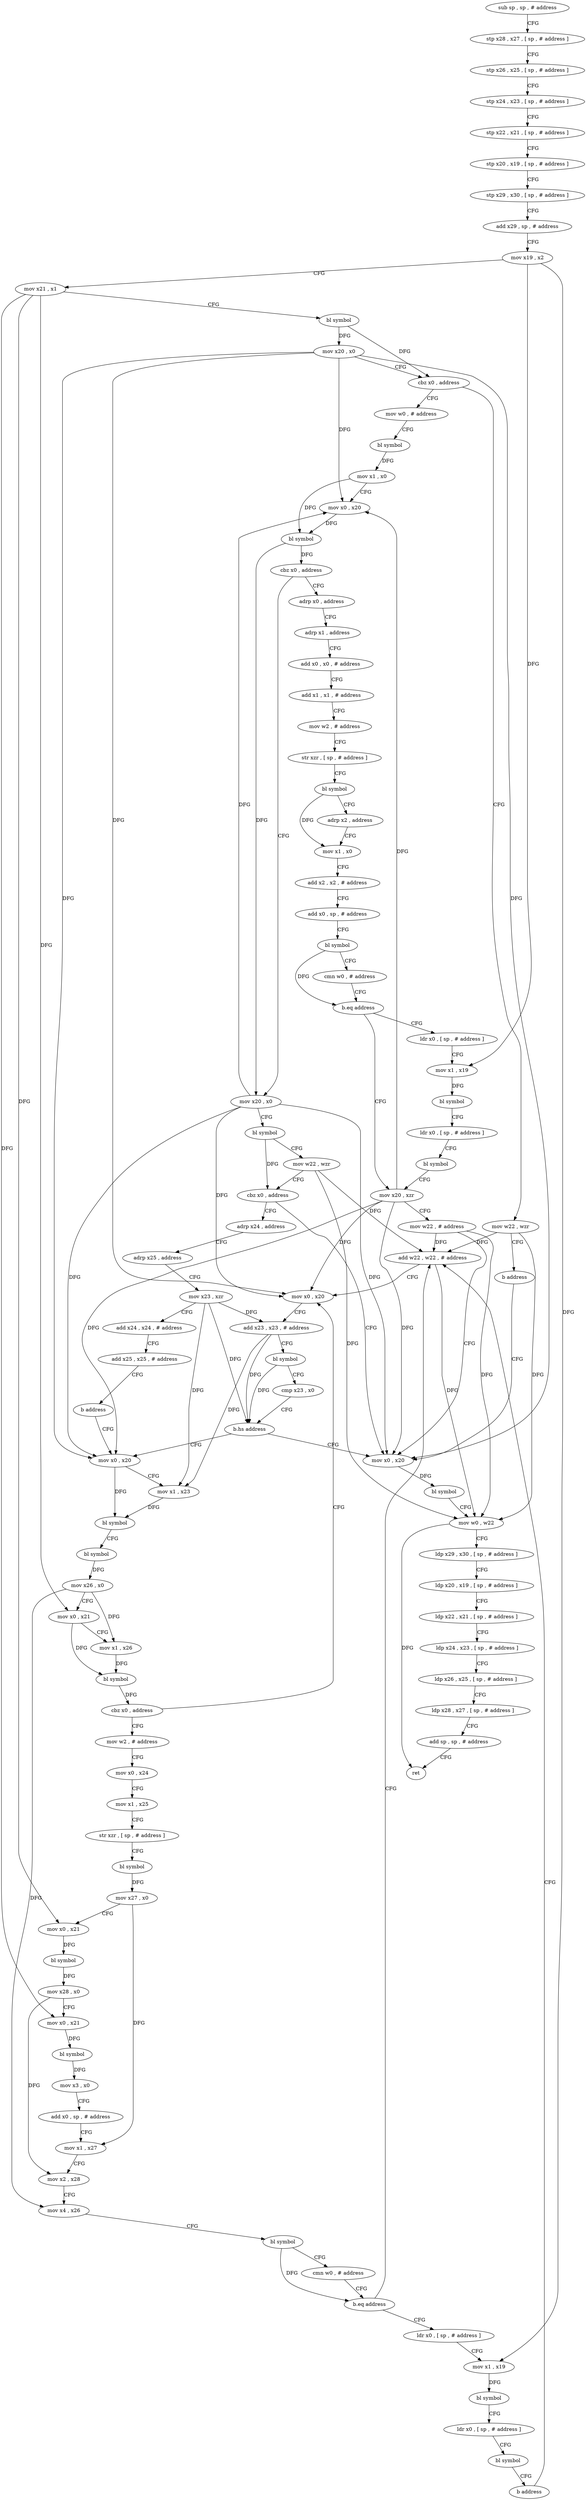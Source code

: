 digraph "func" {
"106792" [label = "sub sp , sp , # address" ]
"106796" [label = "stp x28 , x27 , [ sp , # address ]" ]
"106800" [label = "stp x26 , x25 , [ sp , # address ]" ]
"106804" [label = "stp x24 , x23 , [ sp , # address ]" ]
"106808" [label = "stp x22 , x21 , [ sp , # address ]" ]
"106812" [label = "stp x20 , x19 , [ sp , # address ]" ]
"106816" [label = "stp x29 , x30 , [ sp , # address ]" ]
"106820" [label = "add x29 , sp , # address" ]
"106824" [label = "mov x19 , x2" ]
"106828" [label = "mov x21 , x1" ]
"106832" [label = "bl symbol" ]
"106836" [label = "mov x20 , x0" ]
"106840" [label = "cbz x0 , address" ]
"107068" [label = "mov w22 , wzr" ]
"106844" [label = "mov w0 , # address" ]
"107072" [label = "b address" ]
"107160" [label = "mov x0 , x20" ]
"106848" [label = "bl symbol" ]
"106852" [label = "mov x1 , x0" ]
"106856" [label = "mov x0 , x20" ]
"106860" [label = "bl symbol" ]
"106864" [label = "cbz x0 , address" ]
"107076" [label = "adrp x0 , address" ]
"106868" [label = "mov x20 , x0" ]
"107164" [label = "bl symbol" ]
"107168" [label = "mov w0 , w22" ]
"107172" [label = "ldp x29 , x30 , [ sp , # address ]" ]
"107176" [label = "ldp x20 , x19 , [ sp , # address ]" ]
"107180" [label = "ldp x22 , x21 , [ sp , # address ]" ]
"107184" [label = "ldp x24 , x23 , [ sp , # address ]" ]
"107188" [label = "ldp x26 , x25 , [ sp , # address ]" ]
"107192" [label = "ldp x28 , x27 , [ sp , # address ]" ]
"107196" [label = "add sp , sp , # address" ]
"107200" [label = "ret" ]
"107080" [label = "adrp x1 , address" ]
"107084" [label = "add x0 , x0 , # address" ]
"107088" [label = "add x1 , x1 , # address" ]
"107092" [label = "mov w2 , # address" ]
"107096" [label = "str xzr , [ sp , # address ]" ]
"107100" [label = "bl symbol" ]
"107104" [label = "adrp x2 , address" ]
"107108" [label = "mov x1 , x0" ]
"107112" [label = "add x2 , x2 , # address" ]
"107116" [label = "add x0 , sp , # address" ]
"107120" [label = "bl symbol" ]
"107124" [label = "cmn w0 , # address" ]
"107128" [label = "b.eq address" ]
"107152" [label = "mov x20 , xzr" ]
"107132" [label = "ldr x0 , [ sp , # address ]" ]
"106872" [label = "bl symbol" ]
"106876" [label = "mov w22 , wzr" ]
"106880" [label = "cbz x0 , address" ]
"106884" [label = "adrp x24 , address" ]
"107156" [label = "mov w22 , # address" ]
"107136" [label = "mov x1 , x19" ]
"107140" [label = "bl symbol" ]
"107144" [label = "ldr x0 , [ sp , # address ]" ]
"107148" [label = "bl symbol" ]
"106888" [label = "adrp x25 , address" ]
"106892" [label = "mov x23 , xzr" ]
"106896" [label = "add x24 , x24 , # address" ]
"106900" [label = "add x25 , x25 , # address" ]
"106904" [label = "b address" ]
"106932" [label = "mov x0 , x20" ]
"106936" [label = "mov x1 , x23" ]
"106940" [label = "bl symbol" ]
"106944" [label = "bl symbol" ]
"106948" [label = "mov x26 , x0" ]
"106952" [label = "mov x0 , x21" ]
"106956" [label = "mov x1 , x26" ]
"106960" [label = "bl symbol" ]
"106964" [label = "cbz x0 , address" ]
"106912" [label = "mov x0 , x20" ]
"106968" [label = "mov w2 , # address" ]
"106916" [label = "add x23 , x23 , # address" ]
"106920" [label = "bl symbol" ]
"106924" [label = "cmp x23 , x0" ]
"106928" [label = "b.hs address" ]
"106972" [label = "mov x0 , x24" ]
"106976" [label = "mov x1 , x25" ]
"106980" [label = "str xzr , [ sp , # address ]" ]
"106984" [label = "bl symbol" ]
"106988" [label = "mov x27 , x0" ]
"106992" [label = "mov x0 , x21" ]
"106996" [label = "bl symbol" ]
"107000" [label = "mov x28 , x0" ]
"107004" [label = "mov x0 , x21" ]
"107008" [label = "bl symbol" ]
"107012" [label = "mov x3 , x0" ]
"107016" [label = "add x0 , sp , # address" ]
"107020" [label = "mov x1 , x27" ]
"107024" [label = "mov x2 , x28" ]
"107028" [label = "mov x4 , x26" ]
"107032" [label = "bl symbol" ]
"107036" [label = "cmn w0 , # address" ]
"107040" [label = "b.eq address" ]
"106908" [label = "add w22 , w22 , # address" ]
"107044" [label = "ldr x0 , [ sp , # address ]" ]
"107048" [label = "mov x1 , x19" ]
"107052" [label = "bl symbol" ]
"107056" [label = "ldr x0 , [ sp , # address ]" ]
"107060" [label = "bl symbol" ]
"107064" [label = "b address" ]
"106792" -> "106796" [ label = "CFG" ]
"106796" -> "106800" [ label = "CFG" ]
"106800" -> "106804" [ label = "CFG" ]
"106804" -> "106808" [ label = "CFG" ]
"106808" -> "106812" [ label = "CFG" ]
"106812" -> "106816" [ label = "CFG" ]
"106816" -> "106820" [ label = "CFG" ]
"106820" -> "106824" [ label = "CFG" ]
"106824" -> "106828" [ label = "CFG" ]
"106824" -> "107136" [ label = "DFG" ]
"106824" -> "107048" [ label = "DFG" ]
"106828" -> "106832" [ label = "CFG" ]
"106828" -> "106952" [ label = "DFG" ]
"106828" -> "106992" [ label = "DFG" ]
"106828" -> "107004" [ label = "DFG" ]
"106832" -> "106836" [ label = "DFG" ]
"106832" -> "106840" [ label = "DFG" ]
"106836" -> "106840" [ label = "CFG" ]
"106836" -> "106856" [ label = "DFG" ]
"106836" -> "107160" [ label = "DFG" ]
"106836" -> "106932" [ label = "DFG" ]
"106836" -> "106912" [ label = "DFG" ]
"106840" -> "107068" [ label = "CFG" ]
"106840" -> "106844" [ label = "CFG" ]
"107068" -> "107072" [ label = "CFG" ]
"107068" -> "107168" [ label = "DFG" ]
"107068" -> "106908" [ label = "DFG" ]
"106844" -> "106848" [ label = "CFG" ]
"107072" -> "107160" [ label = "CFG" ]
"107160" -> "107164" [ label = "DFG" ]
"106848" -> "106852" [ label = "DFG" ]
"106852" -> "106856" [ label = "CFG" ]
"106852" -> "106860" [ label = "DFG" ]
"106856" -> "106860" [ label = "DFG" ]
"106860" -> "106864" [ label = "DFG" ]
"106860" -> "106868" [ label = "DFG" ]
"106864" -> "107076" [ label = "CFG" ]
"106864" -> "106868" [ label = "CFG" ]
"107076" -> "107080" [ label = "CFG" ]
"106868" -> "106872" [ label = "CFG" ]
"106868" -> "106856" [ label = "DFG" ]
"106868" -> "107160" [ label = "DFG" ]
"106868" -> "106932" [ label = "DFG" ]
"106868" -> "106912" [ label = "DFG" ]
"107164" -> "107168" [ label = "CFG" ]
"107168" -> "107172" [ label = "CFG" ]
"107168" -> "107200" [ label = "DFG" ]
"107172" -> "107176" [ label = "CFG" ]
"107176" -> "107180" [ label = "CFG" ]
"107180" -> "107184" [ label = "CFG" ]
"107184" -> "107188" [ label = "CFG" ]
"107188" -> "107192" [ label = "CFG" ]
"107192" -> "107196" [ label = "CFG" ]
"107196" -> "107200" [ label = "CFG" ]
"107080" -> "107084" [ label = "CFG" ]
"107084" -> "107088" [ label = "CFG" ]
"107088" -> "107092" [ label = "CFG" ]
"107092" -> "107096" [ label = "CFG" ]
"107096" -> "107100" [ label = "CFG" ]
"107100" -> "107104" [ label = "CFG" ]
"107100" -> "107108" [ label = "DFG" ]
"107104" -> "107108" [ label = "CFG" ]
"107108" -> "107112" [ label = "CFG" ]
"107112" -> "107116" [ label = "CFG" ]
"107116" -> "107120" [ label = "CFG" ]
"107120" -> "107124" [ label = "CFG" ]
"107120" -> "107128" [ label = "DFG" ]
"107124" -> "107128" [ label = "CFG" ]
"107128" -> "107152" [ label = "CFG" ]
"107128" -> "107132" [ label = "CFG" ]
"107152" -> "107156" [ label = "CFG" ]
"107152" -> "106856" [ label = "DFG" ]
"107152" -> "107160" [ label = "DFG" ]
"107152" -> "106932" [ label = "DFG" ]
"107152" -> "106912" [ label = "DFG" ]
"107132" -> "107136" [ label = "CFG" ]
"106872" -> "106876" [ label = "CFG" ]
"106872" -> "106880" [ label = "DFG" ]
"106876" -> "106880" [ label = "CFG" ]
"106876" -> "107168" [ label = "DFG" ]
"106876" -> "106908" [ label = "DFG" ]
"106880" -> "107160" [ label = "CFG" ]
"106880" -> "106884" [ label = "CFG" ]
"106884" -> "106888" [ label = "CFG" ]
"107156" -> "107160" [ label = "CFG" ]
"107156" -> "107168" [ label = "DFG" ]
"107156" -> "106908" [ label = "DFG" ]
"107136" -> "107140" [ label = "DFG" ]
"107140" -> "107144" [ label = "CFG" ]
"107144" -> "107148" [ label = "CFG" ]
"107148" -> "107152" [ label = "CFG" ]
"106888" -> "106892" [ label = "CFG" ]
"106892" -> "106896" [ label = "CFG" ]
"106892" -> "106936" [ label = "DFG" ]
"106892" -> "106916" [ label = "DFG" ]
"106892" -> "106928" [ label = "DFG" ]
"106896" -> "106900" [ label = "CFG" ]
"106900" -> "106904" [ label = "CFG" ]
"106904" -> "106932" [ label = "CFG" ]
"106932" -> "106936" [ label = "CFG" ]
"106932" -> "106940" [ label = "DFG" ]
"106936" -> "106940" [ label = "DFG" ]
"106940" -> "106944" [ label = "CFG" ]
"106944" -> "106948" [ label = "DFG" ]
"106948" -> "106952" [ label = "CFG" ]
"106948" -> "106956" [ label = "DFG" ]
"106948" -> "107028" [ label = "DFG" ]
"106952" -> "106956" [ label = "CFG" ]
"106952" -> "106960" [ label = "DFG" ]
"106956" -> "106960" [ label = "DFG" ]
"106960" -> "106964" [ label = "DFG" ]
"106964" -> "106912" [ label = "CFG" ]
"106964" -> "106968" [ label = "CFG" ]
"106912" -> "106916" [ label = "CFG" ]
"106968" -> "106972" [ label = "CFG" ]
"106916" -> "106920" [ label = "CFG" ]
"106916" -> "106936" [ label = "DFG" ]
"106916" -> "106928" [ label = "DFG" ]
"106920" -> "106924" [ label = "CFG" ]
"106920" -> "106928" [ label = "DFG" ]
"106924" -> "106928" [ label = "CFG" ]
"106928" -> "107160" [ label = "CFG" ]
"106928" -> "106932" [ label = "CFG" ]
"106972" -> "106976" [ label = "CFG" ]
"106976" -> "106980" [ label = "CFG" ]
"106980" -> "106984" [ label = "CFG" ]
"106984" -> "106988" [ label = "DFG" ]
"106988" -> "106992" [ label = "CFG" ]
"106988" -> "107020" [ label = "DFG" ]
"106992" -> "106996" [ label = "DFG" ]
"106996" -> "107000" [ label = "DFG" ]
"107000" -> "107004" [ label = "CFG" ]
"107000" -> "107024" [ label = "DFG" ]
"107004" -> "107008" [ label = "DFG" ]
"107008" -> "107012" [ label = "DFG" ]
"107012" -> "107016" [ label = "CFG" ]
"107016" -> "107020" [ label = "CFG" ]
"107020" -> "107024" [ label = "CFG" ]
"107024" -> "107028" [ label = "CFG" ]
"107028" -> "107032" [ label = "CFG" ]
"107032" -> "107036" [ label = "CFG" ]
"107032" -> "107040" [ label = "DFG" ]
"107036" -> "107040" [ label = "CFG" ]
"107040" -> "106908" [ label = "CFG" ]
"107040" -> "107044" [ label = "CFG" ]
"106908" -> "106912" [ label = "CFG" ]
"106908" -> "107168" [ label = "DFG" ]
"107044" -> "107048" [ label = "CFG" ]
"107048" -> "107052" [ label = "DFG" ]
"107052" -> "107056" [ label = "CFG" ]
"107056" -> "107060" [ label = "CFG" ]
"107060" -> "107064" [ label = "CFG" ]
"107064" -> "106908" [ label = "CFG" ]
}
